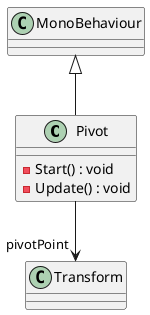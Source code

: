 @startuml
class Pivot {
    - Start() : void
    - Update() : void
}
MonoBehaviour <|-- Pivot
Pivot --> "pivotPoint" Transform
@enduml
